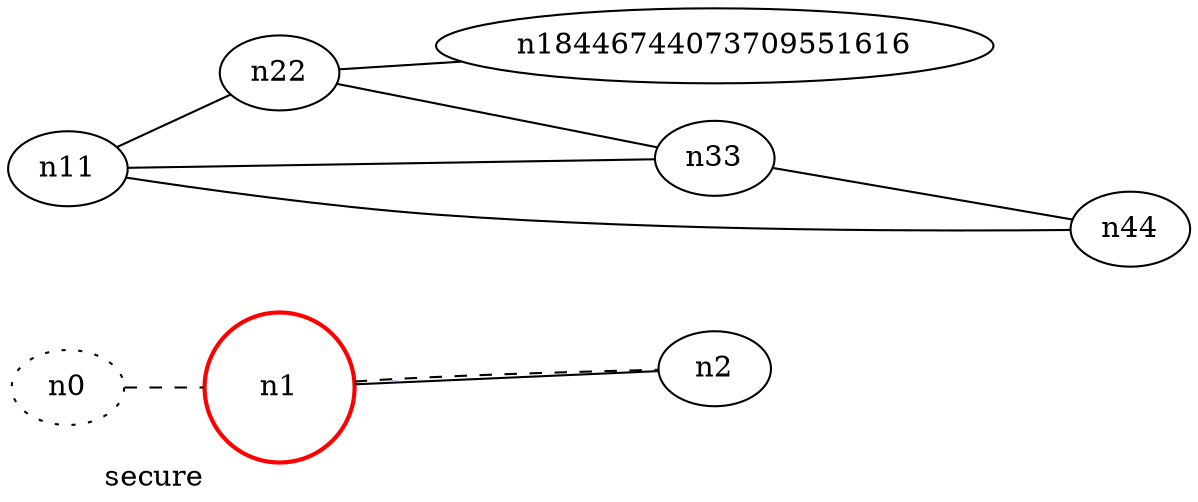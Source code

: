 graph test4 {
	rankdir=LR;
	fontcolor=blue; /* c18446744073709551617; c1; c428556 -- c2 */
	n0 [style=dotted, fillcolor="#123456"]; // c32767; c3; c2 -- c3
	n1 [height=1, width=1, color=red, style=filled];
	n1 [style=bold, xlabel="secure"];
	n0 -- n1 -- n2[style=dashed];
	n1 -- n2 [fontname="comic sans", label="d\n\l\G", fontcolor=blue, fontsize=1];
	n11 -- n22;
	n11 -- n33;
	n11 -- n44;
	n22 -- n33;
	n22 -- n18446744073709551616;
	n33 -- n44;
}
